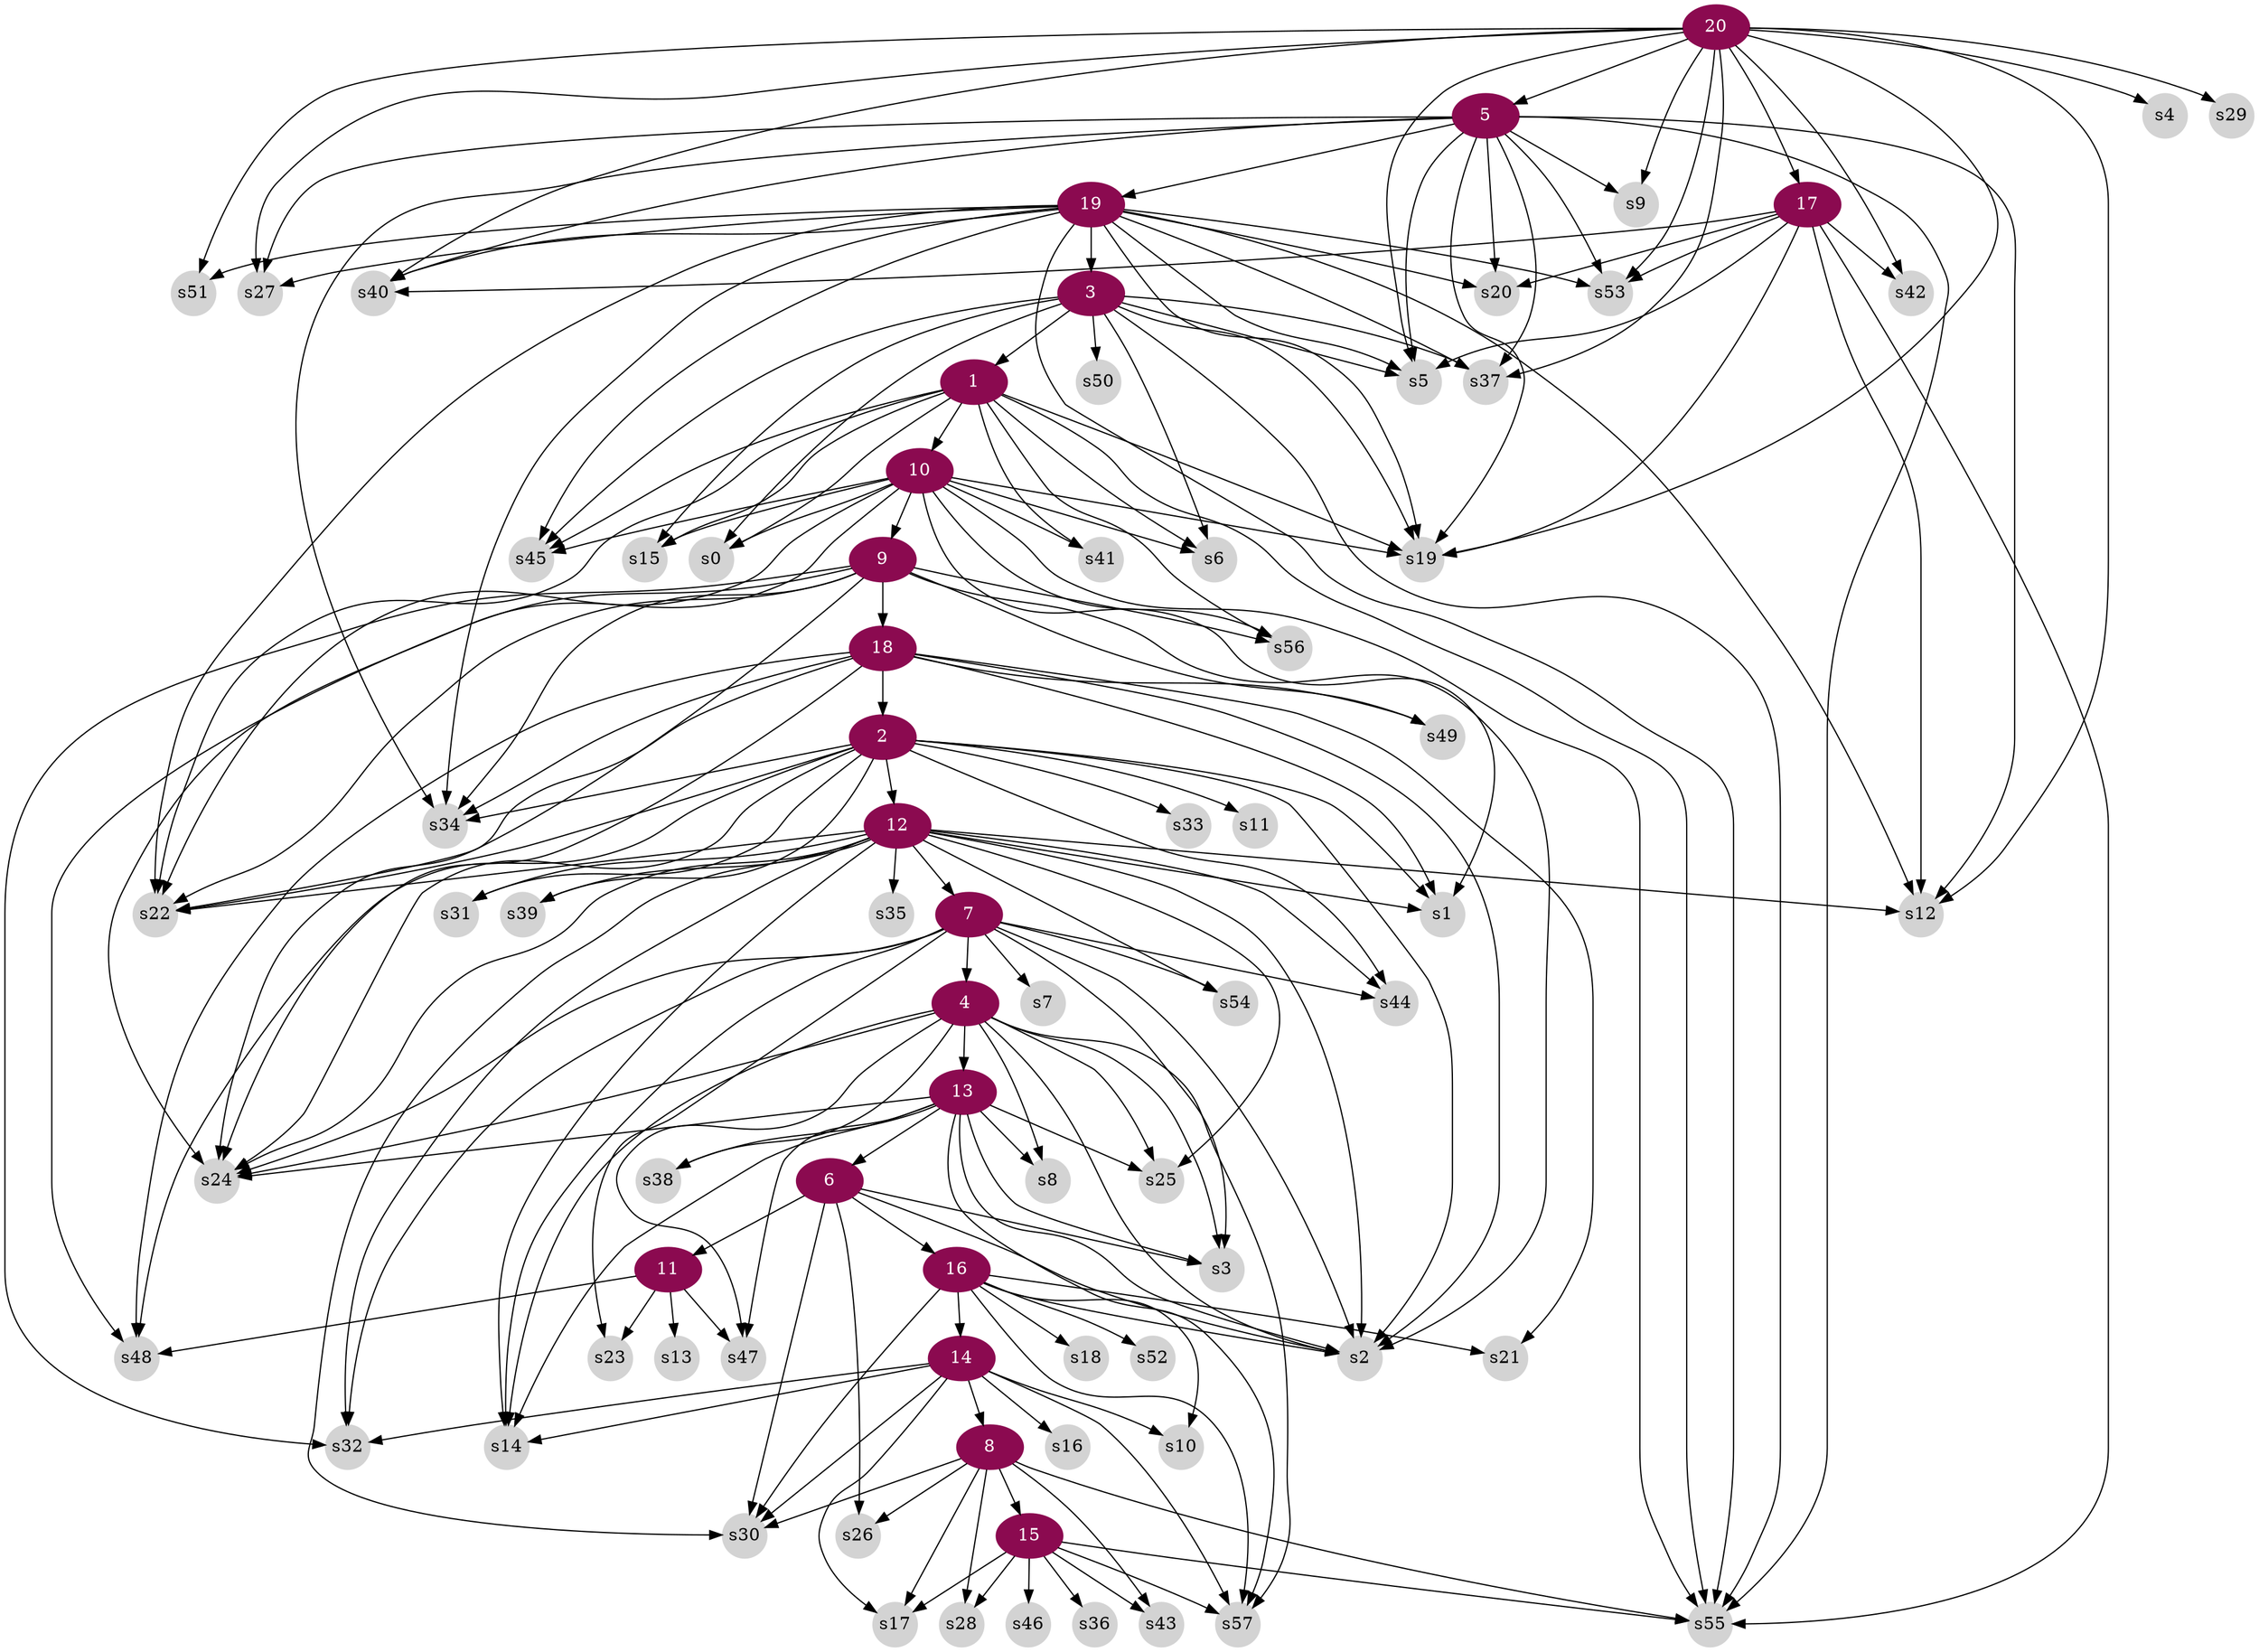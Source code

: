 digraph g{
node [color=deeppink4, style=filled, fontcolor=white];	
3 -> 1;
18 -> 2;
19 -> 3;
7 -> 4;
20 -> 5;
13 -> 6;
12 -> 7;
14 -> 8;
10 -> 9;
1 -> 10;
6 -> 11;
2 -> 12;
4 -> 13;
16 -> 14;
8 -> 15;
6 -> 16;
20 -> 17;
9 -> 18;
5 -> 19;
node [color=lightgrey, style=filled, fontcolor=black, shape=circle, fixedsize=true];  
1 -> s0;
1 -> s6;
1 -> s15;
1 -> s19;
1 -> s22;
1 -> s41;
1 -> s45;
1 -> s55;
1 -> s56;
2 -> s1;
2 -> s2;
2 -> s11;
2 -> s22;
2 -> s24;
2 -> s31;
2 -> s33;
2 -> s34;
2 -> s39;
2 -> s44;
2 -> s48;
3 -> s0;
3 -> s5;
3 -> s6;
3 -> s15;
3 -> s19;
3 -> s37;
3 -> s45;
3 -> s50;
3 -> s55;
4 -> s2;
4 -> s3;
4 -> s8;
4 -> s14;
4 -> s24;
4 -> s25;
4 -> s38;
4 -> s47;
4 -> s57;
5 -> s5;
5 -> s9;
5 -> s12;
5 -> s19;
5 -> s20;
5 -> s27;
5 -> s34;
5 -> s37;
5 -> s40;
5 -> s53;
5 -> s55;
6 -> s2;
6 -> s3;
6 -> s26;
6 -> s30;
7 -> s2;
7 -> s3;
7 -> s7;
7 -> s14;
7 -> s23;
7 -> s24;
7 -> s32;
7 -> s44;
7 -> s54;
8 -> s17;
8 -> s26;
8 -> s28;
8 -> s30;
8 -> s43;
8 -> s55;
9 -> s2;
9 -> s22;
9 -> s24;
9 -> s32;
9 -> s34;
9 -> s48;
9 -> s49;
9 -> s56;
10 -> s0;
10 -> s1;
10 -> s6;
10 -> s15;
10 -> s19;
10 -> s22;
10 -> s24;
10 -> s41;
10 -> s45;
10 -> s55;
10 -> s56;
11 -> s13;
11 -> s23;
11 -> s47;
11 -> s48;
12 -> s1;
12 -> s2;
12 -> s12;
12 -> s14;
12 -> s22;
12 -> s24;
12 -> s25;
12 -> s30;
12 -> s31;
12 -> s32;
12 -> s35;
12 -> s39;
12 -> s44;
12 -> s54;
13 -> s2;
13 -> s3;
13 -> s8;
13 -> s14;
13 -> s24;
13 -> s25;
13 -> s38;
13 -> s47;
13 -> s57;
14 -> s10;
14 -> s14;
14 -> s16;
14 -> s17;
14 -> s30;
14 -> s32;
14 -> s57;
15 -> s17;
15 -> s28;
15 -> s36;
15 -> s43;
15 -> s46;
15 -> s55;
15 -> s57;
16 -> s2;
16 -> s10;
16 -> s18;
16 -> s21;
16 -> s30;
16 -> s52;
16 -> s57;
17 -> s5;
17 -> s12;
17 -> s19;
17 -> s20;
17 -> s40;
17 -> s42;
17 -> s53;
17 -> s55;
18 -> s1;
18 -> s2;
18 -> s21;
18 -> s22;
18 -> s24;
18 -> s34;
18 -> s48;
18 -> s49;
19 -> s5;
19 -> s12;
19 -> s19;
19 -> s20;
19 -> s22;
19 -> s27;
19 -> s34;
19 -> s37;
19 -> s40;
19 -> s45;
19 -> s51;
19 -> s53;
19 -> s55;
20 -> s4;
20 -> s5;
20 -> s9;
20 -> s12;
20 -> s19;
20 -> s27;
20 -> s29;
20 -> s37;
20 -> s40;
20 -> s42;
20 -> s51;
20 -> s53;
}
